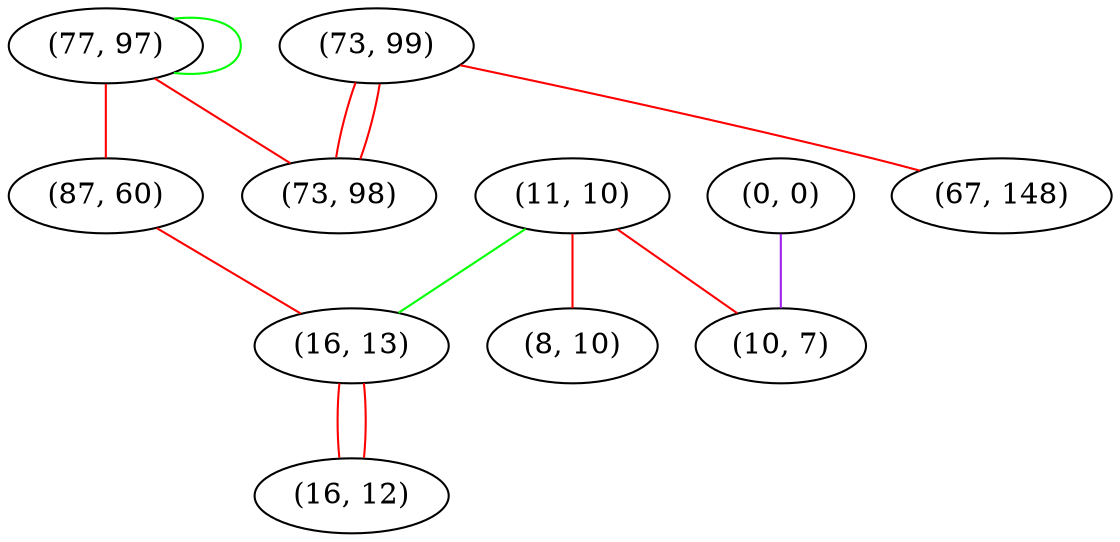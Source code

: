 graph "" {
"(77, 97)";
"(11, 10)";
"(0, 0)";
"(10, 7)";
"(73, 99)";
"(67, 148)";
"(8, 10)";
"(87, 60)";
"(73, 98)";
"(16, 13)";
"(16, 12)";
"(77, 97)" -- "(87, 60)"  [color=red, key=0, weight=1];
"(77, 97)" -- "(73, 98)"  [color=red, key=0, weight=1];
"(77, 97)" -- "(77, 97)"  [color=green, key=0, weight=2];
"(11, 10)" -- "(10, 7)"  [color=red, key=0, weight=1];
"(11, 10)" -- "(16, 13)"  [color=green, key=0, weight=2];
"(11, 10)" -- "(8, 10)"  [color=red, key=0, weight=1];
"(0, 0)" -- "(10, 7)"  [color=purple, key=0, weight=4];
"(73, 99)" -- "(73, 98)"  [color=red, key=0, weight=1];
"(73, 99)" -- "(73, 98)"  [color=red, key=1, weight=1];
"(73, 99)" -- "(67, 148)"  [color=red, key=0, weight=1];
"(87, 60)" -- "(16, 13)"  [color=red, key=0, weight=1];
"(16, 13)" -- "(16, 12)"  [color=red, key=0, weight=1];
"(16, 13)" -- "(16, 12)"  [color=red, key=1, weight=1];
}
